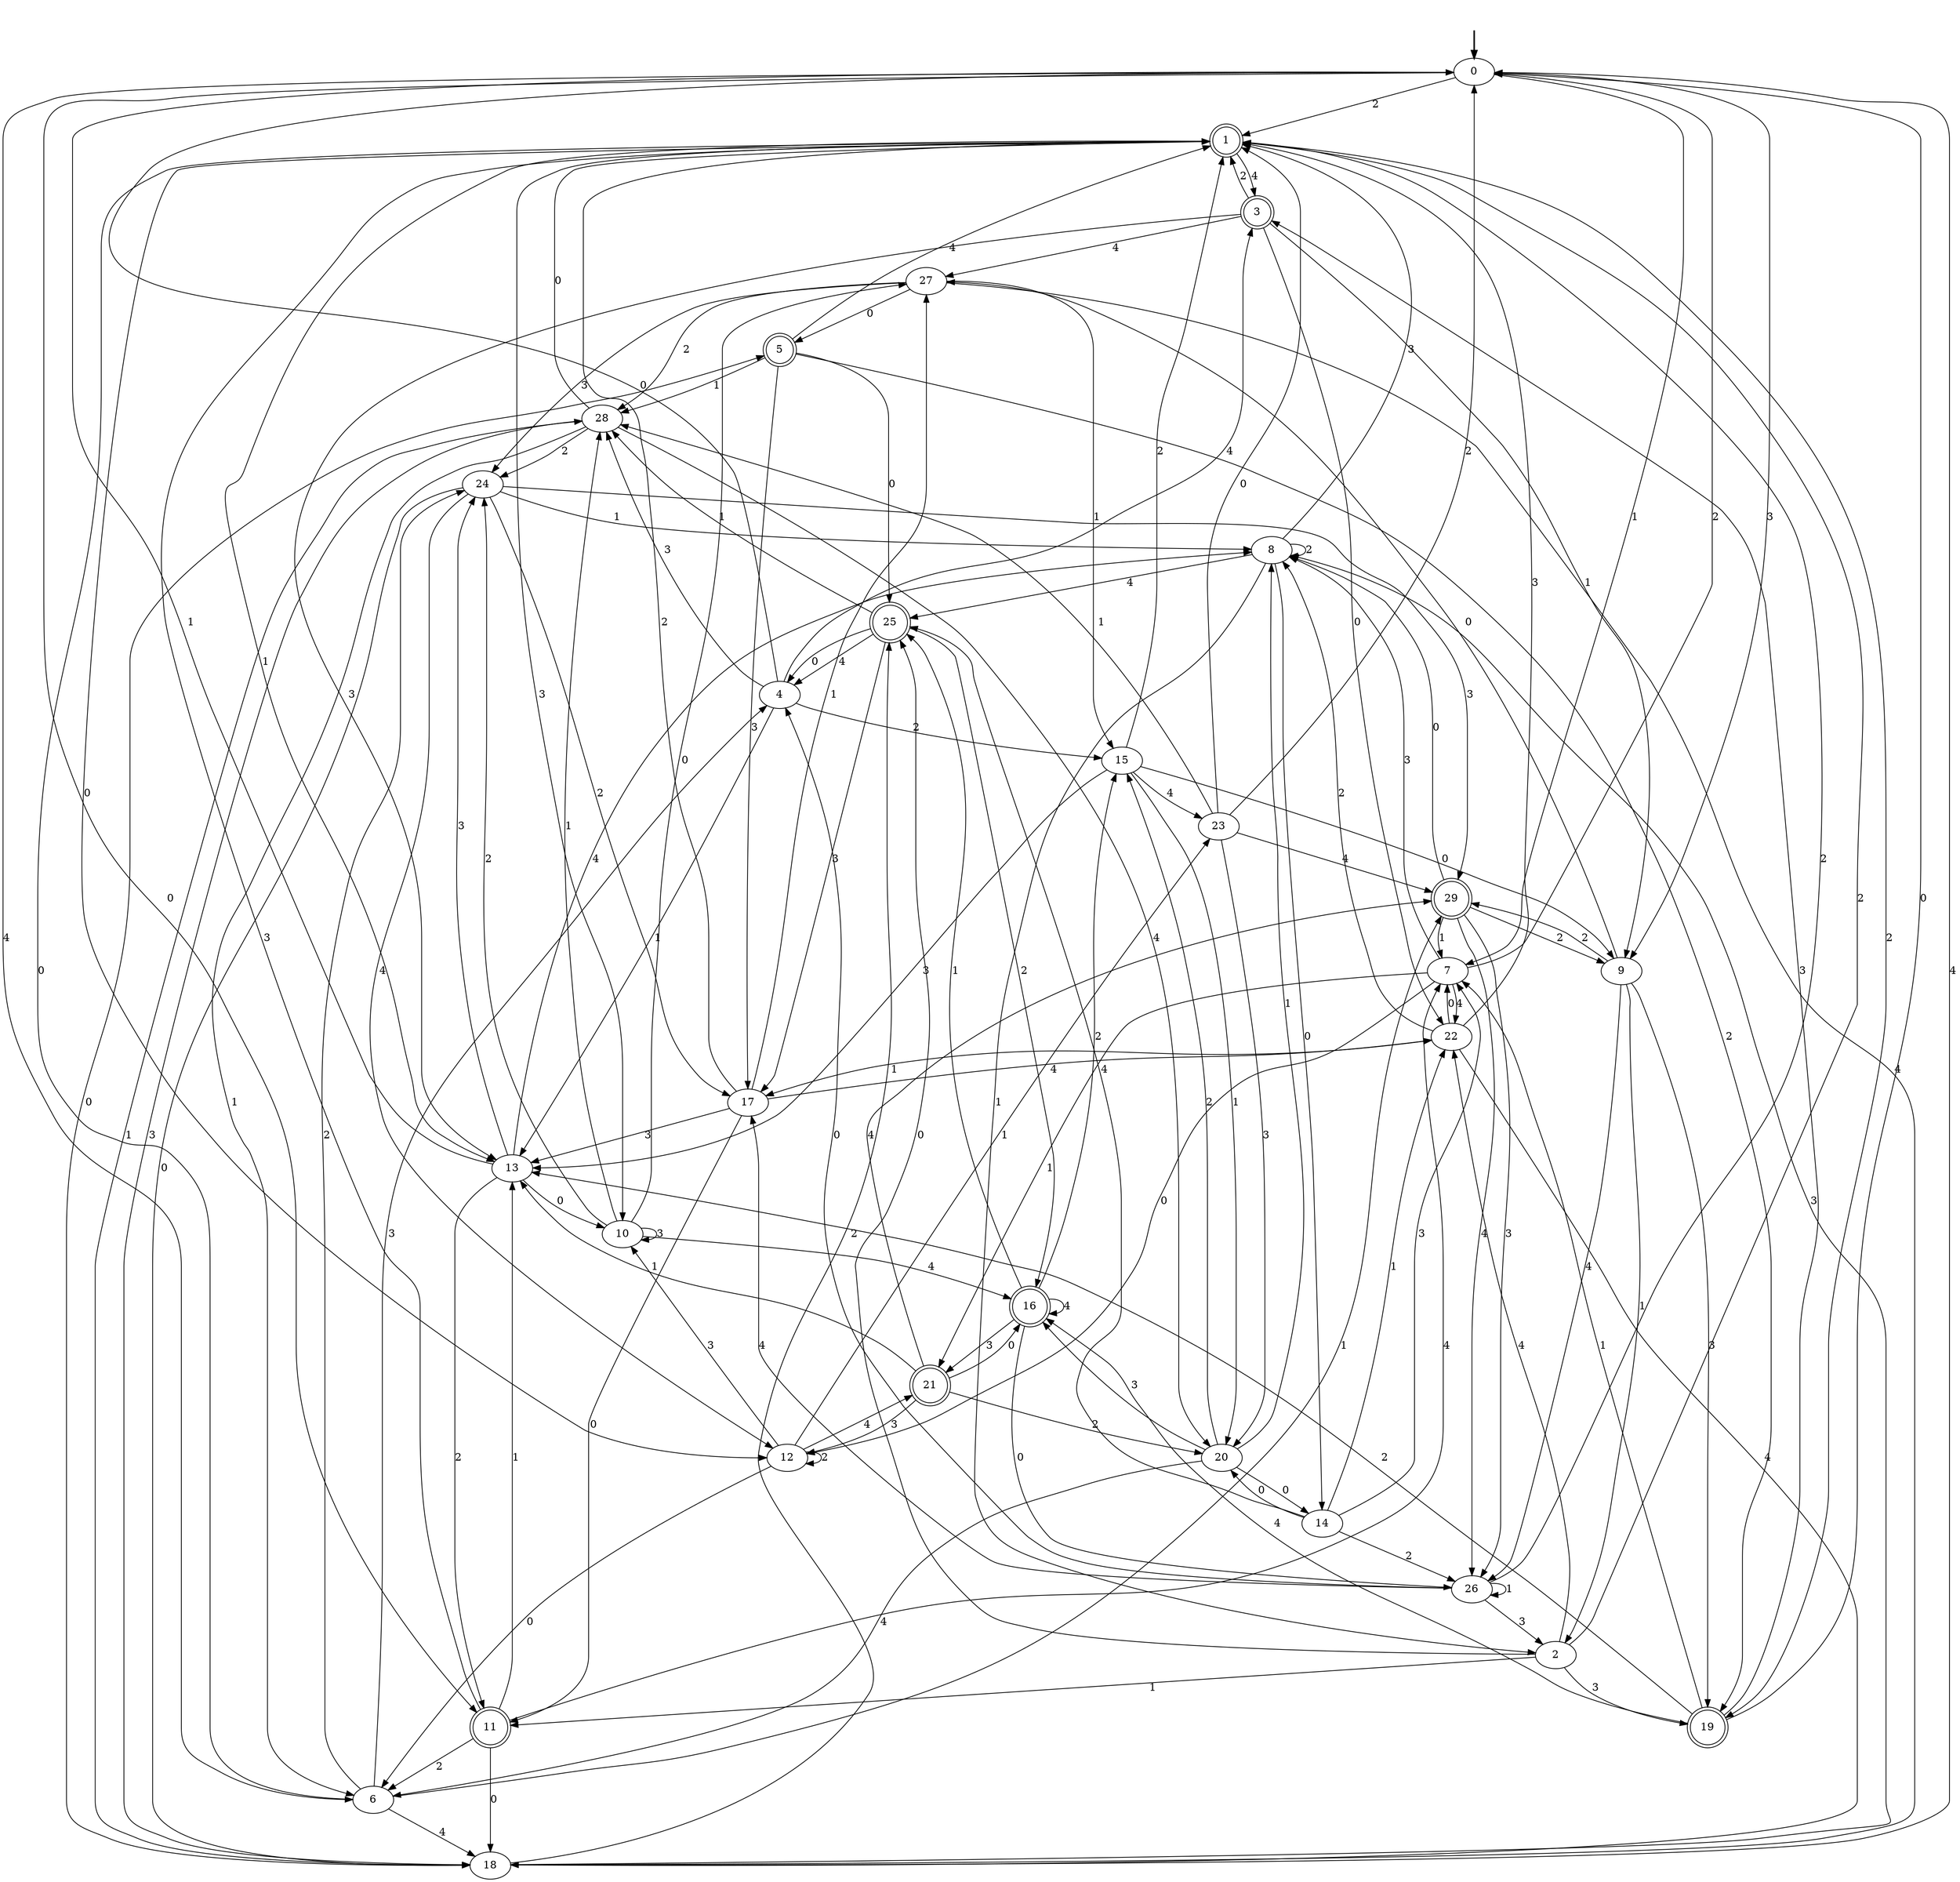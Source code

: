digraph {
	fake [style=invisible]
	0 [root=true]
	1 [shape=doublecircle]
	2
	3 [shape=doublecircle]
	4
	5 [shape=doublecircle]
	6
	7
	8
	9
	10
	11 [shape=doublecircle]
	12
	13
	14
	15
	16 [shape=doublecircle]
	17
	18
	19 [shape=doublecircle]
	20
	21 [shape=doublecircle]
	22
	23
	24
	25 [shape=doublecircle]
	26
	27
	28
	29 [shape=doublecircle]
	fake -> 0 [style=bold]
	13 -> 24 [label=3]
	6 -> 18 [label=4]
	24 -> 8 [label=1]
	3 -> 1 [label=2]
	10 -> 27 [label=0]
	3 -> 27 [label=4]
	21 -> 29 [label=4]
	8 -> 2 [label=1]
	8 -> 14 [label=0]
	10 -> 10 [label=3]
	28 -> 1 [label=0]
	29 -> 26 [label=4]
	7 -> 12 [label=0]
	9 -> 2 [label=1]
	29 -> 9 [label=2]
	11 -> 1 [label=3]
	17 -> 13 [label=3]
	27 -> 28 [label=2]
	9 -> 29 [label=2]
	18 -> 25 [label=2]
	1 -> 13 [label=1]
	2 -> 1 [label=2]
	25 -> 28 [label=1]
	14 -> 22 [label=1]
	20 -> 6 [label=4]
	29 -> 8 [label=0]
	26 -> 2 [label=3]
	15 -> 13 [label=3]
	10 -> 28 [label=1]
	24 -> 18 [label=0]
	24 -> 29 [label=3]
	4 -> 28 [label=3]
	23 -> 28 [label=1]
	15 -> 20 [label=1]
	18 -> 5 [label=0]
	22 -> 18 [label=4]
	16 -> 16 [label=4]
	19 -> 7 [label=1]
	26 -> 17 [label=4]
	29 -> 7 [label=1]
	27 -> 5 [label=0]
	9 -> 27 [label=0]
	12 -> 23 [label=1]
	2 -> 19 [label=3]
	25 -> 4 [label=4]
	3 -> 22 [label=0]
	2 -> 22 [label=4]
	14 -> 20 [label=0]
	22 -> 1 [label=3]
	14 -> 25 [label=4]
	8 -> 8 [label=2]
	24 -> 17 [label=2]
	13 -> 0 [label=1]
	28 -> 18 [label=3]
	0 -> 9 [label=3]
	5 -> 25 [label=0]
	14 -> 26 [label=2]
	6 -> 4 [label=3]
	22 -> 17 [label=1]
	22 -> 8 [label=2]
	28 -> 6 [label=1]
	1 -> 19 [label=2]
	25 -> 4 [label=0]
	17 -> 11 [label=0]
	15 -> 23 [label=4]
	6 -> 29 [label=1]
	21 -> 13 [label=1]
	23 -> 1 [label=0]
	16 -> 26 [label=0]
	17 -> 1 [label=2]
	0 -> 11 [label=0]
	1 -> 10 [label=3]
	8 -> 1 [label=3]
	2 -> 11 [label=1]
	13 -> 10 [label=0]
	4 -> 13 [label=1]
	4 -> 3 [label=4]
	11 -> 6 [label=2]
	23 -> 0 [label=2]
	16 -> 21 [label=3]
	7 -> 8 [label=3]
	18 -> 0 [label=4]
	9 -> 19 [label=3]
	15 -> 1 [label=2]
	26 -> 26 [label=1]
	20 -> 16 [label=3]
	23 -> 29 [label=4]
	20 -> 14 [label=0]
	5 -> 19 [label=2]
	6 -> 24 [label=2]
	11 -> 7 [label=4]
	0 -> 1 [label=2]
	13 -> 8 [label=4]
	3 -> 9 [label=1]
	5 -> 17 [label=3]
	18 -> 8 [label=3]
	21 -> 20 [label=2]
	15 -> 9 [label=0]
	17 -> 22 [label=4]
	7 -> 22 [label=4]
	28 -> 20 [label=4]
	25 -> 16 [label=2]
	26 -> 4 [label=0]
	21 -> 16 [label=0]
	28 -> 24 [label=2]
	11 -> 13 [label=1]
	13 -> 11 [label=2]
	6 -> 1 [label=0]
	1 -> 12 [label=0]
	9 -> 26 [label=4]
	23 -> 20 [label=3]
	14 -> 7 [label=3]
	20 -> 15 [label=2]
	10 -> 24 [label=2]
	11 -> 18 [label=0]
	19 -> 13 [label=2]
	17 -> 27 [label=1]
	27 -> 24 [label=3]
	20 -> 8 [label=1]
	0 -> 7 [label=1]
	7 -> 0 [label=2]
	27 -> 18 [label=4]
	29 -> 26 [label=3]
	0 -> 6 [label=4]
	16 -> 25 [label=1]
	10 -> 16 [label=4]
	19 -> 0 [label=0]
	1 -> 3 [label=4]
	7 -> 21 [label=1]
	5 -> 28 [label=1]
	8 -> 25 [label=4]
	18 -> 28 [label=1]
	24 -> 12 [label=4]
	4 -> 0 [label=0]
	12 -> 21 [label=4]
	21 -> 12 [label=3]
	2 -> 25 [label=0]
	16 -> 15 [label=2]
	4 -> 15 [label=2]
	12 -> 6 [label=0]
	27 -> 15 [label=1]
	26 -> 1 [label=2]
	25 -> 17 [label=3]
	3 -> 13 [label=3]
	12 -> 12 [label=2]
	19 -> 16 [label=4]
	5 -> 1 [label=4]
	19 -> 3 [label=3]
	22 -> 7 [label=0]
	12 -> 10 [label=3]
}

